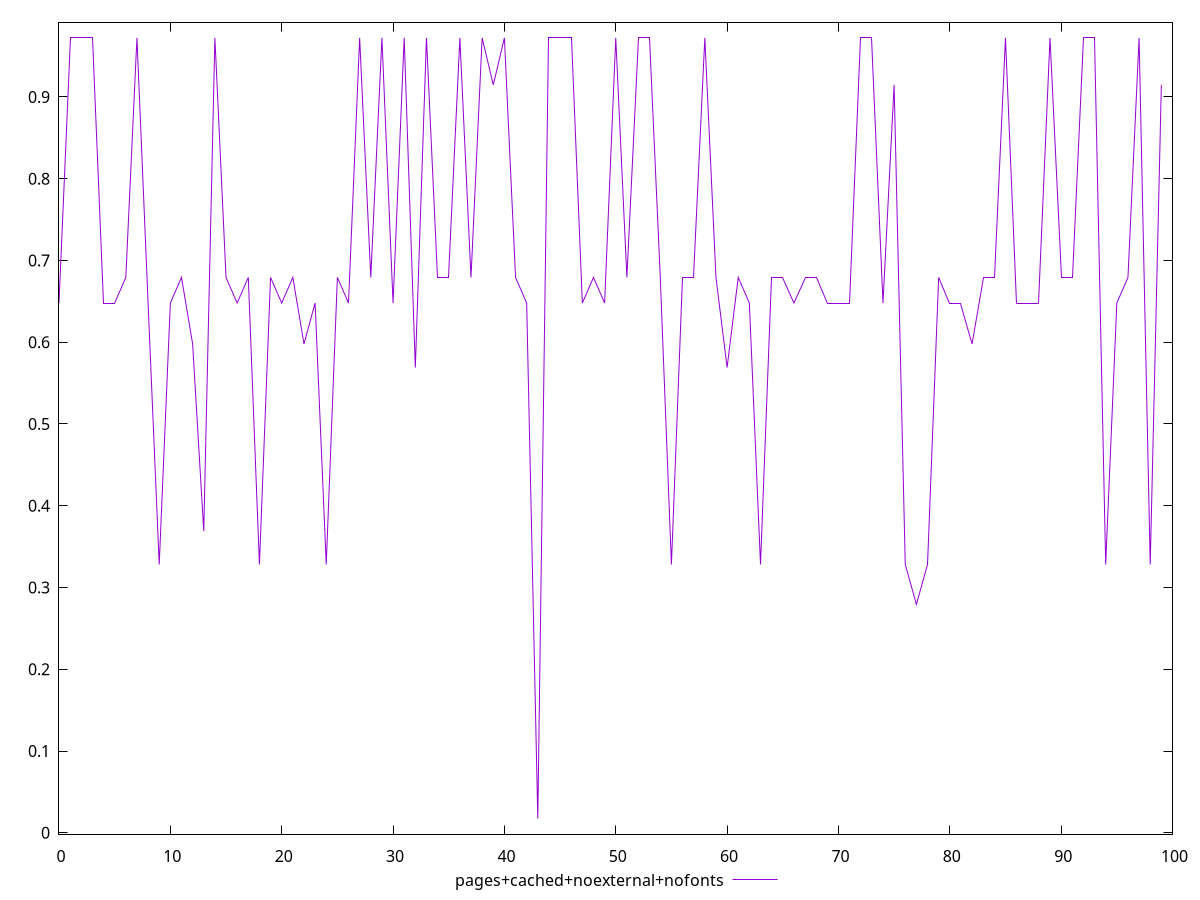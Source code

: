 $_pagesCachedNoexternalNofonts <<EOF
0.6478936866255779
0.9721147685558164
0.9721147685558164
0.9721147685558164
0.6478936866255779
0.6478936866255779
0.6792219852973744
0.9721147685558164
0.6478936866255779
0.3282051435542629
0.6478936866255779
0.6792219852973744
0.5978316776798642
0.3690659991228524
0.9721147685558164
0.6792219852973744
0.6478936866255779
0.6792219852973744
0.3282051435542629
0.6792219852973744
0.6478936866255779
0.6792219852973744
0.5978316776798642
0.6478936866255779
0.3282051435542629
0.6792219852973744
0.6478936866255779
0.9721147685558164
0.6792219852973744
0.9721147685558164
0.6478936866255779
0.9721147685558164
0.5690350599985126
0.9721147685558164
0.6792219852973744
0.6792219852973744
0.9721147685558164
0.6792219852973744
0.9721147685558164
0.9146517814122077
0.9721147685558164
0.6792219852973744
0.6478936866255779
0.017481246450500643
0.9721147685558164
0.9721147685558164
0.9721147685558164
0.6478936866255779
0.6792219852973744
0.6478936866255779
0.9721147685558164
0.6792219852973744
0.9721147685558164
0.9721147685558164
0.6792219852973744
0.3282051435542629
0.6792219852973744
0.6792219852973744
0.9721147685558164
0.6792219852973744
0.5690350599985126
0.6792219852973744
0.6478936866255779
0.3282051435542629
0.6792219852973744
0.6792219852973744
0.6478936866255779
0.6792219852973744
0.6792219852973744
0.6478936866255779
0.6478936866255779
0.6478936866255779
0.9721147685558164
0.9721147685558164
0.6478936866255779
0.9146517814122077
0.3282051435542629
0.27931295209719315
0.3282051435542629
0.6792219852973744
0.6478936866255779
0.6478936866255779
0.5978316776798642
0.6792219852973744
0.6792219852973744
0.9721147685558164
0.6478936866255779
0.6478936866255779
0.6478936866255779
0.9721147685558164
0.6792219852973744
0.6792219852973744
0.9721147685558164
0.9721147685558164
0.3282051435542629
0.6478936866255779
0.6792219852973744
0.9721147685558164
0.3282051435542629
0.9146517814122077
EOF
set key outside below
set terminal pngcairo
set output "report_00005_2020-11-02T22-26-11.212Z/cumulative-layout-shift/pages+cached+noexternal+nofonts//score.png"
set yrange [-0.0016114239916056733:0.9912074389979226]
plot $_pagesCachedNoexternalNofonts title "pages+cached+noexternal+nofonts" with line ,
